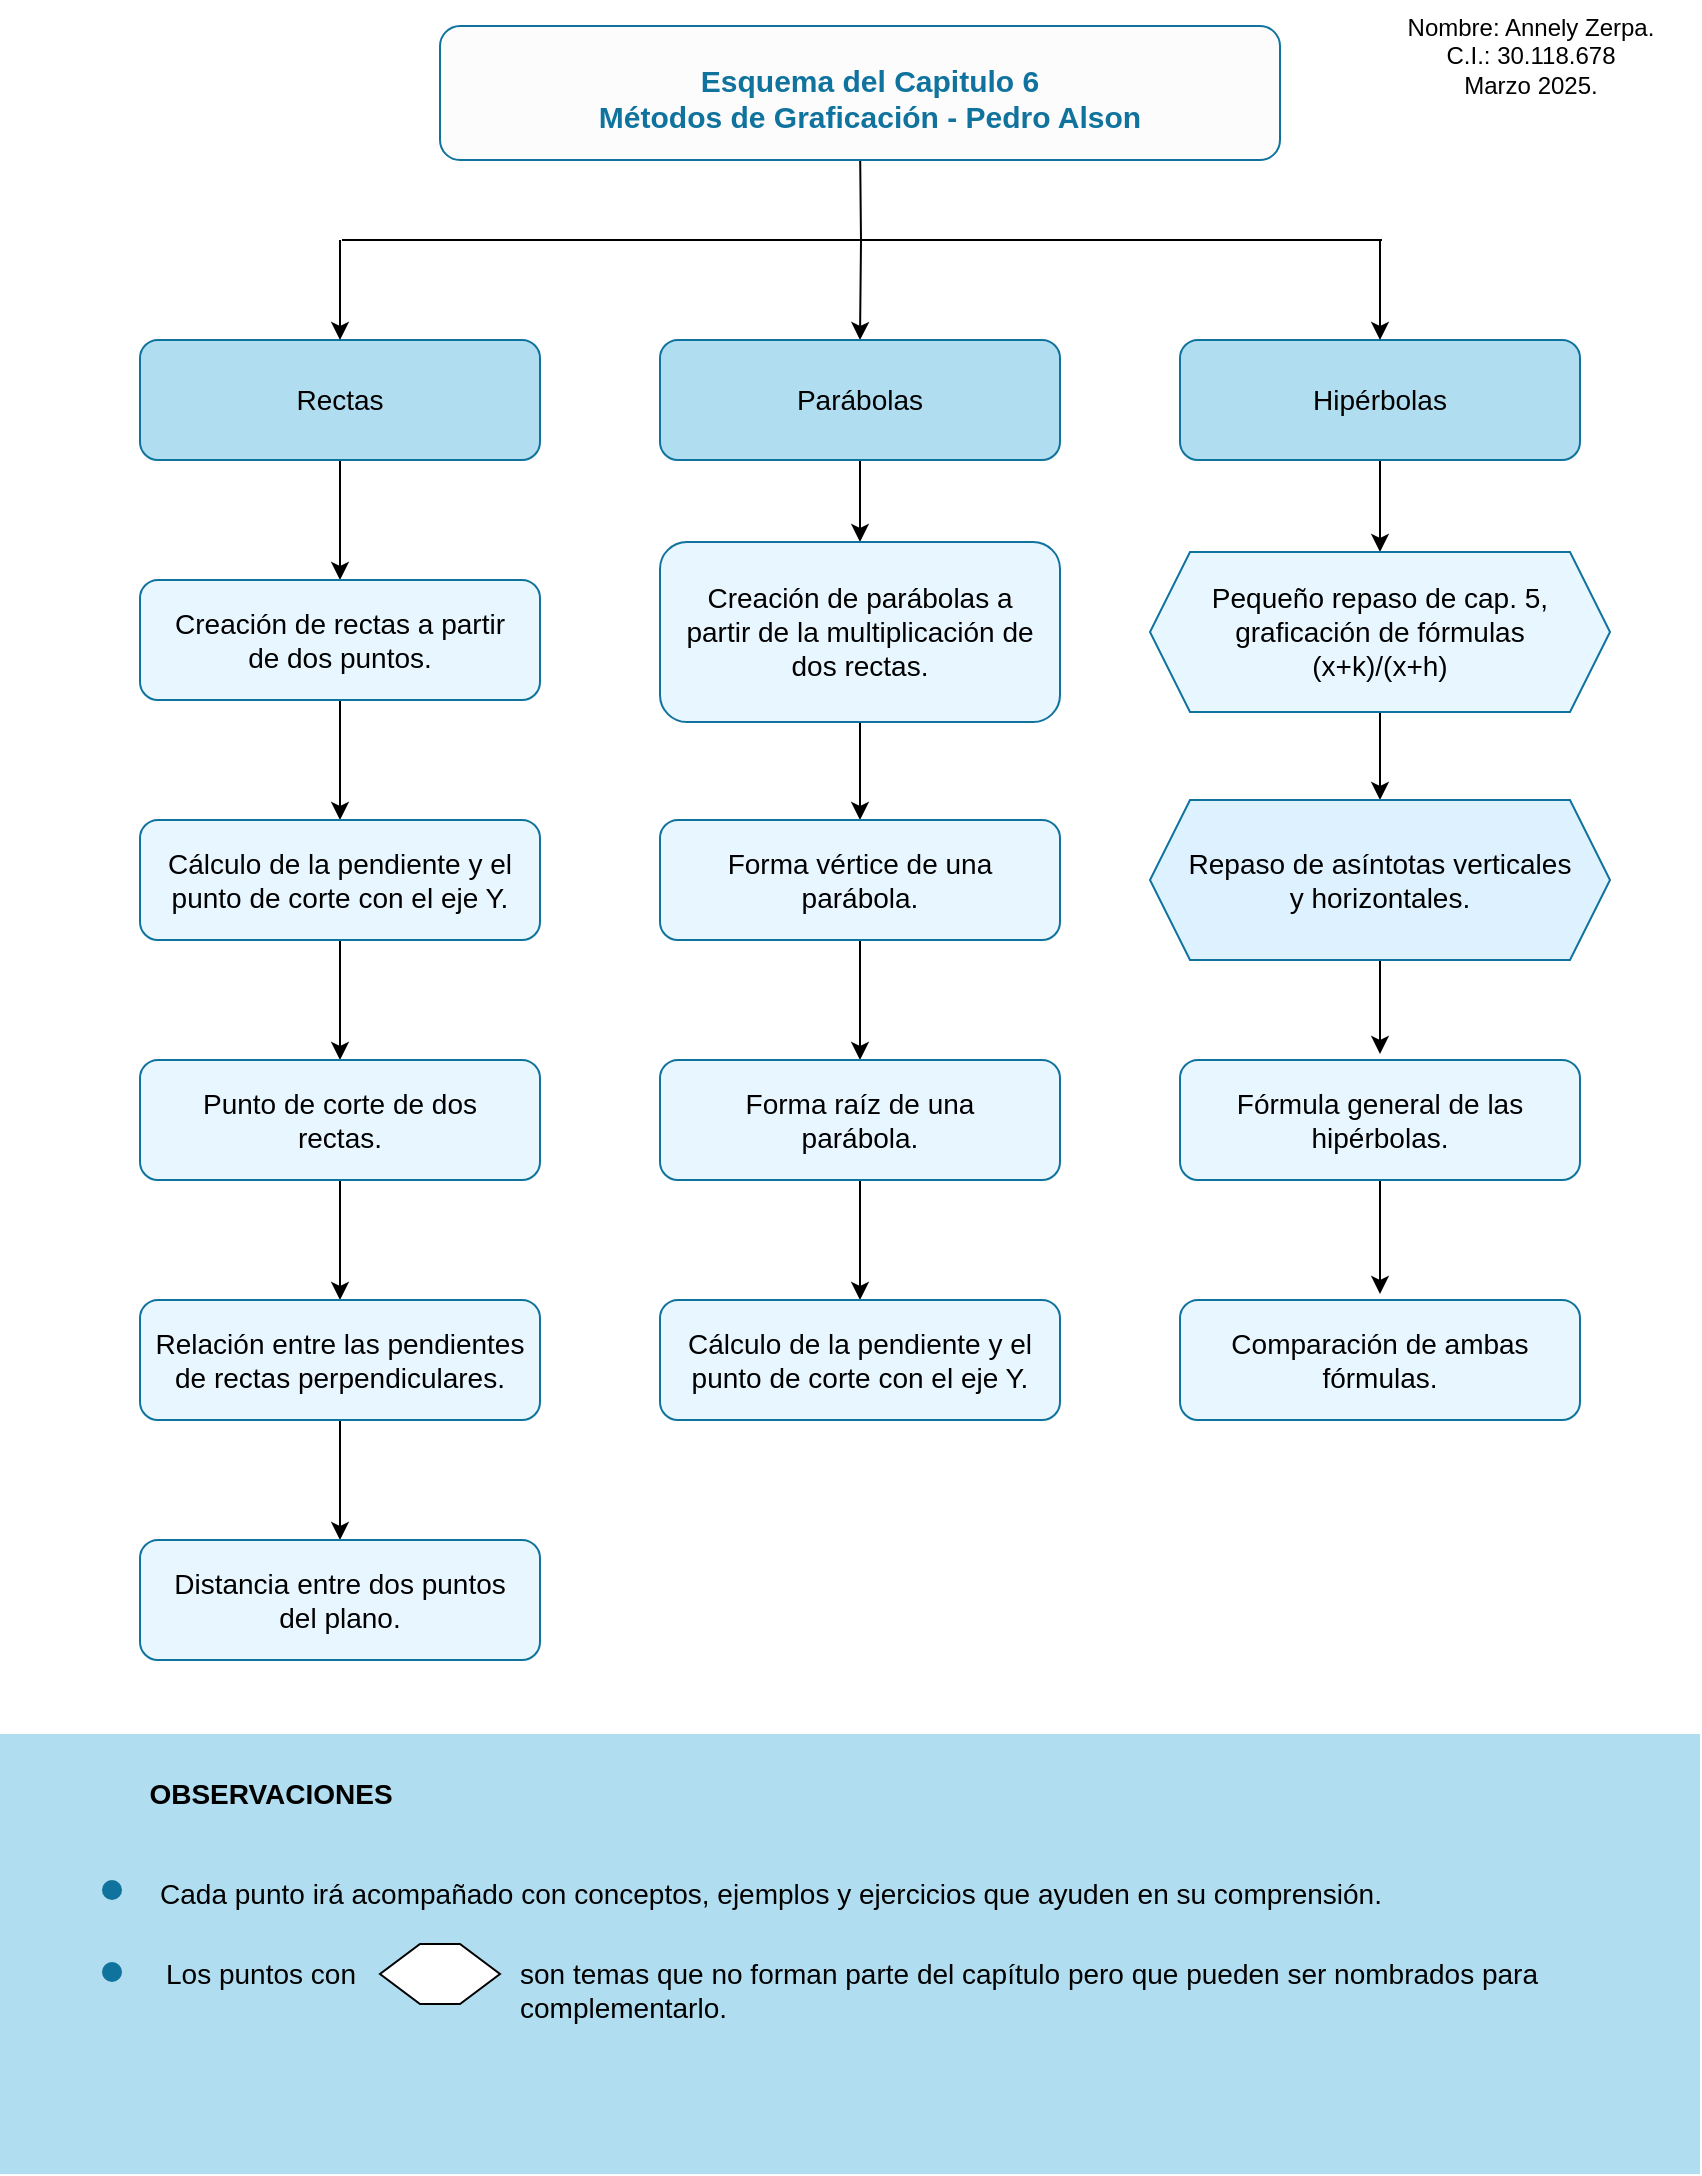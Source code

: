 <mxfile version="26.1.2">
  <diagram name="Page-1" id="hAMPuqgzFCE_s8gu88rw">
    <mxGraphModel dx="1434" dy="749" grid="1" gridSize="10" guides="1" tooltips="1" connect="1" arrows="1" fold="1" page="1" pageScale="1" pageWidth="850" pageHeight="1100" math="0" shadow="0">
      <root>
        <mxCell id="0" />
        <mxCell id="1" parent="0" />
        <mxCell id="e3By6pLeLHiN6s33FFKY-30" style="edgeStyle=orthogonalEdgeStyle;rounded=0;orthogonalLoop=1;jettySize=auto;html=1;exitX=0.5;exitY=1;exitDx=0;exitDy=0;" parent="1" target="e3By6pLeLHiN6s33FFKY-5" edge="1">
          <mxGeometry relative="1" as="geometry">
            <mxPoint x="430" y="83" as="sourcePoint" />
          </mxGeometry>
        </mxCell>
        <mxCell id="e3By6pLeLHiN6s33FFKY-3" value="&lt;div&gt;Nombre: Annely Zerpa.&lt;/div&gt;&lt;div&gt;C.I.: 30.118.678&lt;/div&gt;&lt;div&gt;Marzo 2025.&lt;br&gt;&lt;/div&gt;&lt;div&gt;&lt;br&gt;&lt;/div&gt;" style="text;html=1;align=center;verticalAlign=middle;resizable=0;points=[];autosize=1;strokeColor=none;fillColor=none;" parent="1" vertex="1">
          <mxGeometry x="690" y="13" width="150" height="70" as="geometry" />
        </mxCell>
        <mxCell id="e3By6pLeLHiN6s33FFKY-24" style="edgeStyle=orthogonalEdgeStyle;rounded=0;orthogonalLoop=1;jettySize=auto;html=1;exitX=0.5;exitY=1;exitDx=0;exitDy=0;entryX=0.5;entryY=0;entryDx=0;entryDy=0;" parent="1" source="e3By6pLeLHiN6s33FFKY-4" target="e3By6pLeLHiN6s33FFKY-17" edge="1">
          <mxGeometry relative="1" as="geometry" />
        </mxCell>
        <mxCell id="e3By6pLeLHiN6s33FFKY-4" value="Rectas" style="rounded=1;whiteSpace=wrap;html=1;fontSize=14;fillColor=#b1ddf0;strokeColor=#10739e;" parent="1" vertex="1">
          <mxGeometry x="70" y="183" width="200" height="60" as="geometry" />
        </mxCell>
        <mxCell id="e3By6pLeLHiN6s33FFKY-35" style="edgeStyle=orthogonalEdgeStyle;rounded=0;orthogonalLoop=1;jettySize=auto;html=1;exitX=0.5;exitY=1;exitDx=0;exitDy=0;entryX=0.5;entryY=0;entryDx=0;entryDy=0;" parent="1" source="e3By6pLeLHiN6s33FFKY-5" target="e3By6pLeLHiN6s33FFKY-32" edge="1">
          <mxGeometry relative="1" as="geometry" />
        </mxCell>
        <mxCell id="e3By6pLeLHiN6s33FFKY-5" value="Parábolas" style="rounded=1;whiteSpace=wrap;html=1;fontSize=14;fillColor=#b1ddf0;strokeColor=#10739e;" parent="1" vertex="1">
          <mxGeometry x="330" y="183" width="200" height="60" as="geometry" />
        </mxCell>
        <mxCell id="e3By6pLeLHiN6s33FFKY-44" style="edgeStyle=orthogonalEdgeStyle;rounded=0;orthogonalLoop=1;jettySize=auto;html=1;exitX=0.5;exitY=1;exitDx=0;exitDy=0;entryX=0.5;entryY=0;entryDx=0;entryDy=0;" parent="1" source="e3By6pLeLHiN6s33FFKY-6" target="e3By6pLeLHiN6s33FFKY-43" edge="1">
          <mxGeometry relative="1" as="geometry" />
        </mxCell>
        <mxCell id="e3By6pLeLHiN6s33FFKY-6" value="Hipérbolas" style="rounded=1;whiteSpace=wrap;html=1;fontSize=14;fillColor=#b1ddf0;strokeColor=#10739e;" parent="1" vertex="1">
          <mxGeometry x="590" y="183" width="200" height="60" as="geometry" />
        </mxCell>
        <mxCell id="e3By6pLeLHiN6s33FFKY-8" value="" style="endArrow=none;html=1;rounded=0;" parent="1" edge="1">
          <mxGeometry width="50" height="50" relative="1" as="geometry">
            <mxPoint x="171" y="133" as="sourcePoint" />
            <mxPoint x="700" y="133" as="targetPoint" />
          </mxGeometry>
        </mxCell>
        <mxCell id="e3By6pLeLHiN6s33FFKY-11" value="" style="endArrow=classic;html=1;rounded=0;entryX=0.5;entryY=0;entryDx=0;entryDy=0;" parent="1" target="e3By6pLeLHiN6s33FFKY-4" edge="1">
          <mxGeometry width="50" height="50" relative="1" as="geometry">
            <mxPoint x="170" y="133" as="sourcePoint" />
            <mxPoint x="444" y="303" as="targetPoint" />
          </mxGeometry>
        </mxCell>
        <mxCell id="e3By6pLeLHiN6s33FFKY-12" value="" style="endArrow=classic;html=1;rounded=0;" parent="1" target="e3By6pLeLHiN6s33FFKY-6" edge="1">
          <mxGeometry width="50" height="50" relative="1" as="geometry">
            <mxPoint x="690" y="133" as="sourcePoint" />
            <mxPoint x="449" y="343" as="targetPoint" />
          </mxGeometry>
        </mxCell>
        <mxCell id="e3By6pLeLHiN6s33FFKY-14" value="" style="rounded=0;whiteSpace=wrap;html=1;strokeColor=none;" parent="1" vertex="1">
          <mxGeometry x="691" y="123" width="24" height="20" as="geometry" />
        </mxCell>
        <mxCell id="e3By6pLeLHiN6s33FFKY-25" style="edgeStyle=orthogonalEdgeStyle;rounded=0;orthogonalLoop=1;jettySize=auto;html=1;exitX=0.5;exitY=1;exitDx=0;exitDy=0;entryX=0.5;entryY=0;entryDx=0;entryDy=0;" parent="1" source="e3By6pLeLHiN6s33FFKY-17" target="e3By6pLeLHiN6s33FFKY-18" edge="1">
          <mxGeometry relative="1" as="geometry" />
        </mxCell>
        <mxCell id="e3By6pLeLHiN6s33FFKY-17" value="&lt;div&gt;Creación de rectas a partir&lt;/div&gt;&lt;div&gt;de dos puntos.&lt;/div&gt;" style="rounded=1;whiteSpace=wrap;html=1;fontSize=14;fillColor=#E8F6FF;strokeColor=#10739e;" parent="1" vertex="1">
          <mxGeometry x="70" y="303" width="200" height="60" as="geometry" />
        </mxCell>
        <mxCell id="e3By6pLeLHiN6s33FFKY-26" style="edgeStyle=orthogonalEdgeStyle;rounded=0;orthogonalLoop=1;jettySize=auto;html=1;exitX=0.5;exitY=1;exitDx=0;exitDy=0;entryX=0.5;entryY=0;entryDx=0;entryDy=0;" parent="1" source="e3By6pLeLHiN6s33FFKY-18" target="e3By6pLeLHiN6s33FFKY-19" edge="1">
          <mxGeometry relative="1" as="geometry" />
        </mxCell>
        <mxCell id="e3By6pLeLHiN6s33FFKY-18" value="Cálculo de la pendiente y el punto de corte con el eje Y." style="rounded=1;whiteSpace=wrap;html=1;fontSize=14;container=1;fillColor=#E8F6FF;strokeColor=#10739e;" parent="1" vertex="1">
          <mxGeometry x="70" y="423" width="200" height="60" as="geometry" />
        </mxCell>
        <mxCell id="e3By6pLeLHiN6s33FFKY-27" style="edgeStyle=orthogonalEdgeStyle;rounded=0;orthogonalLoop=1;jettySize=auto;html=1;exitX=0.5;exitY=1;exitDx=0;exitDy=0;entryX=0.5;entryY=0;entryDx=0;entryDy=0;" parent="1" source="e3By6pLeLHiN6s33FFKY-19" target="e3By6pLeLHiN6s33FFKY-21" edge="1">
          <mxGeometry relative="1" as="geometry" />
        </mxCell>
        <mxCell id="e3By6pLeLHiN6s33FFKY-19" value="&lt;div&gt;Punto de corte de dos&lt;/div&gt;&lt;div&gt;rectas.&lt;/div&gt;" style="rounded=1;whiteSpace=wrap;html=1;fontSize=14;fillColor=#E8F6FF;strokeColor=#10739e;" parent="1" vertex="1">
          <mxGeometry x="70" y="543" width="200" height="60" as="geometry" />
        </mxCell>
        <mxCell id="e3By6pLeLHiN6s33FFKY-28" style="edgeStyle=orthogonalEdgeStyle;rounded=0;orthogonalLoop=1;jettySize=auto;html=1;exitX=0.5;exitY=1;exitDx=0;exitDy=0;entryX=0.5;entryY=0;entryDx=0;entryDy=0;" parent="1" source="e3By6pLeLHiN6s33FFKY-21" target="e3By6pLeLHiN6s33FFKY-22" edge="1">
          <mxGeometry relative="1" as="geometry" />
        </mxCell>
        <mxCell id="e3By6pLeLHiN6s33FFKY-21" value="Relación entre las pendientes de rectas perpendiculares." style="rounded=1;whiteSpace=wrap;html=1;fontSize=14;fillColor=#E8F6FF;strokeColor=#10739e;" parent="1" vertex="1">
          <mxGeometry x="70" y="663" width="200" height="60" as="geometry" />
        </mxCell>
        <mxCell id="e3By6pLeLHiN6s33FFKY-22" value="&lt;div&gt;Distancia entre dos puntos&lt;/div&gt;&lt;div&gt;del plano.&lt;br&gt;&lt;/div&gt;" style="rounded=1;whiteSpace=wrap;html=1;fontSize=14;fillColor=#E8F6FF;strokeColor=#10739e;" parent="1" vertex="1">
          <mxGeometry x="70" y="783" width="200" height="60" as="geometry" />
        </mxCell>
        <mxCell id="e3By6pLeLHiN6s33FFKY-36" style="edgeStyle=orthogonalEdgeStyle;rounded=0;orthogonalLoop=1;jettySize=auto;html=1;exitX=0.5;exitY=1;exitDx=0;exitDy=0;entryX=0.5;entryY=0;entryDx=0;entryDy=0;" parent="1" source="e3By6pLeLHiN6s33FFKY-32" target="e3By6pLeLHiN6s33FFKY-33" edge="1">
          <mxGeometry relative="1" as="geometry" />
        </mxCell>
        <mxCell id="e3By6pLeLHiN6s33FFKY-32" value="&lt;div&gt;Creación de parábolas a&lt;/div&gt;&lt;div&gt;partir de la multiplicación de dos rectas.&lt;/div&gt;" style="rounded=1;whiteSpace=wrap;html=1;fontSize=14;fillColor=#E8F6FF;strokeColor=#10739e;" parent="1" vertex="1">
          <mxGeometry x="330" y="284" width="200" height="90" as="geometry" />
        </mxCell>
        <mxCell id="e3By6pLeLHiN6s33FFKY-37" style="edgeStyle=orthogonalEdgeStyle;rounded=0;orthogonalLoop=1;jettySize=auto;html=1;exitX=0.5;exitY=1;exitDx=0;exitDy=0;entryX=0.5;entryY=0;entryDx=0;entryDy=0;" parent="1" source="e3By6pLeLHiN6s33FFKY-33" target="e3By6pLeLHiN6s33FFKY-34" edge="1">
          <mxGeometry relative="1" as="geometry" />
        </mxCell>
        <mxCell id="e3By6pLeLHiN6s33FFKY-33" value="&lt;div&gt;Forma vértice de una&lt;/div&gt;&lt;div&gt;parábola.&lt;br&gt;&lt;/div&gt;" style="rounded=1;whiteSpace=wrap;html=1;fontSize=14;fillColor=#E8F6FF;strokeColor=#10739e;" parent="1" vertex="1">
          <mxGeometry x="330" y="423" width="200" height="60" as="geometry" />
        </mxCell>
        <mxCell id="PSFY4HEu5rj7KTwnaCio-10" style="edgeStyle=orthogonalEdgeStyle;rounded=0;orthogonalLoop=1;jettySize=auto;html=1;exitX=0.5;exitY=1;exitDx=0;exitDy=0;entryX=0.5;entryY=0;entryDx=0;entryDy=0;" parent="1" source="e3By6pLeLHiN6s33FFKY-34" target="e3By6pLeLHiN6s33FFKY-38" edge="1">
          <mxGeometry relative="1" as="geometry" />
        </mxCell>
        <mxCell id="e3By6pLeLHiN6s33FFKY-34" value="&lt;div&gt;Forma raíz de una&lt;/div&gt;&lt;div&gt;parábola.&lt;br&gt;&lt;/div&gt;" style="rounded=1;whiteSpace=wrap;html=1;fontSize=14;fillColor=#E8F6FF;strokeColor=#10739e;" parent="1" vertex="1">
          <mxGeometry x="330" y="543" width="200" height="60" as="geometry" />
        </mxCell>
        <mxCell id="e3By6pLeLHiN6s33FFKY-38" value="Cálculo de la pendiente y el punto de corte con el eje Y." style="rounded=1;whiteSpace=wrap;html=1;fontSize=14;fillColor=#E8F6FF;strokeColor=#10739e;" parent="1" vertex="1">
          <mxGeometry x="330" y="663" width="200" height="60" as="geometry" />
        </mxCell>
        <mxCell id="e3By6pLeLHiN6s33FFKY-49" style="edgeStyle=orthogonalEdgeStyle;rounded=0;orthogonalLoop=1;jettySize=auto;html=1;exitX=0.5;exitY=1;exitDx=0;exitDy=0;" parent="1" source="e3By6pLeLHiN6s33FFKY-43" target="e3By6pLeLHiN6s33FFKY-45" edge="1">
          <mxGeometry relative="1" as="geometry" />
        </mxCell>
        <mxCell id="e3By6pLeLHiN6s33FFKY-43" value="&lt;div&gt;Pequeño repaso de cap. 5,&lt;/div&gt;&lt;div&gt;graficación de fórmulas&lt;/div&gt;&lt;div&gt;(x+k)/(x+h)&lt;br&gt;&lt;/div&gt;" style="shape=hexagon;perimeter=hexagonPerimeter2;whiteSpace=wrap;html=1;fixedSize=1;fontSize=14;fillColor=#E8F6FF;strokeColor=#10739e;" parent="1" vertex="1">
          <mxGeometry x="575" y="289" width="230" height="80" as="geometry" />
        </mxCell>
        <mxCell id="e3By6pLeLHiN6s33FFKY-50" style="edgeStyle=orthogonalEdgeStyle;rounded=0;orthogonalLoop=1;jettySize=auto;html=1;exitX=0.5;exitY=1;exitDx=0;exitDy=0;" parent="1" source="e3By6pLeLHiN6s33FFKY-45" edge="1">
          <mxGeometry relative="1" as="geometry">
            <mxPoint x="690" y="540" as="targetPoint" />
          </mxGeometry>
        </mxCell>
        <mxCell id="e3By6pLeLHiN6s33FFKY-45" value="&lt;div&gt;Repaso de asíntotas verticales&lt;/div&gt;&lt;div&gt;y horizontales.&lt;br&gt;&lt;/div&gt;" style="shape=hexagon;perimeter=hexagonPerimeter2;whiteSpace=wrap;html=1;fixedSize=1;fontSize=14;fillColor=#DDF1FF;strokeColor=#10739e;" parent="1" vertex="1">
          <mxGeometry x="575" y="413" width="230" height="80" as="geometry" />
        </mxCell>
        <mxCell id="e3By6pLeLHiN6s33FFKY-51" style="edgeStyle=orthogonalEdgeStyle;rounded=0;orthogonalLoop=1;jettySize=auto;html=1;exitX=0.5;exitY=1;exitDx=0;exitDy=0;" parent="1" source="e3By6pLeLHiN6s33FFKY-46" edge="1">
          <mxGeometry relative="1" as="geometry">
            <mxPoint x="690" y="660" as="targetPoint" />
          </mxGeometry>
        </mxCell>
        <mxCell id="e3By6pLeLHiN6s33FFKY-46" value="&lt;div&gt;Fórmula general de las&lt;/div&gt;&lt;div&gt;hipérbolas.&lt;br&gt;&lt;/div&gt;" style="rounded=1;whiteSpace=wrap;html=1;fontSize=14;fillColor=#E8F6FF;strokeColor=#10739e;" parent="1" vertex="1">
          <mxGeometry x="590" y="543" width="200" height="60" as="geometry" />
        </mxCell>
        <mxCell id="e3By6pLeLHiN6s33FFKY-47" value="&lt;div&gt;Comparación de ambas&lt;/div&gt;&lt;div&gt;fórmulas.&lt;br&gt;&lt;/div&gt;" style="rounded=1;whiteSpace=wrap;html=1;fontSize=14;fillColor=#E8F6FF;strokeColor=#10739e;" parent="1" vertex="1">
          <mxGeometry x="590" y="663" width="200" height="60" as="geometry" />
        </mxCell>
        <mxCell id="e3By6pLeLHiN6s33FFKY-48" value="" style="rounded=0;whiteSpace=wrap;html=1;strokeColor=none;fillColor=#B1DDF0;" parent="1" vertex="1">
          <mxGeometry y="880" width="850" height="220" as="geometry" />
        </mxCell>
        <mxCell id="e3By6pLeLHiN6s33FFKY-53" value="&lt;font style=&quot;font-size: 14px;&quot;&gt;Cada punto irá acompañado con conceptos, ejemplos y ejercicios que ayuden en su comprensión.&lt;br&gt;&lt;/font&gt;" style="text;html=1;align=center;verticalAlign=middle;resizable=0;points=[];autosize=1;strokeColor=none;fillColor=none;" parent="1" vertex="1">
          <mxGeometry x="70" y="945" width="630" height="30" as="geometry" />
        </mxCell>
        <mxCell id="e3By6pLeLHiN6s33FFKY-54" value="&lt;div&gt;Los puntos con &lt;br&gt;&lt;/div&gt;" style="text;html=1;align=center;verticalAlign=middle;resizable=0;points=[];autosize=1;strokeColor=none;fillColor=none;fontSize=14;" parent="1" vertex="1">
          <mxGeometry x="70" y="985" width="120" height="30" as="geometry" />
        </mxCell>
        <mxCell id="e3By6pLeLHiN6s33FFKY-55" value="&lt;font style=&quot;font-size: 14px;&quot;&gt;OBSERVACIONES&lt;/font&gt;" style="text;html=1;align=center;verticalAlign=middle;resizable=0;points=[];autosize=1;strokeColor=none;fillColor=none;fontStyle=1" parent="1" vertex="1">
          <mxGeometry x="65" y="895" width="140" height="30" as="geometry" />
        </mxCell>
        <mxCell id="PSFY4HEu5rj7KTwnaCio-1" value="" style="shape=hexagon;perimeter=hexagonPerimeter2;whiteSpace=wrap;html=1;fixedSize=1;" parent="1" vertex="1">
          <mxGeometry x="190" y="985" width="60" height="30" as="geometry" />
        </mxCell>
        <mxCell id="PSFY4HEu5rj7KTwnaCio-3" value="&lt;div&gt;&lt;font style=&quot;font-size: 14px;&quot;&gt;son temas que no forman parte del capítulo pero que pueden ser nombrados para complementarlo.&lt;br&gt;&lt;/font&gt;&lt;/div&gt;" style="text;whiteSpace=wrap;html=1;" parent="1" vertex="1">
          <mxGeometry x="258" y="985" width="522" height="50" as="geometry" />
        </mxCell>
        <mxCell id="PSFY4HEu5rj7KTwnaCio-5" value="" style="rounded=1;whiteSpace=wrap;html=1;fontSize=14;fillColor=#FCFCFC;strokeColor=#10739e;" parent="1" vertex="1">
          <mxGeometry x="220" y="26" width="420" height="67" as="geometry" />
        </mxCell>
        <mxCell id="PSFY4HEu5rj7KTwnaCio-4" value="&lt;div align=&quot;center&quot;&gt;&lt;font style=&quot;font-size: 15px;&quot;&gt;&lt;b style=&quot;color: rgb(16, 115, 158);&quot;&gt;&lt;font&gt;Esquema del Capitulo 6&lt;/font&gt;&lt;/b&gt;&lt;/font&gt;&lt;/div&gt;&lt;div align=&quot;center&quot;&gt;&lt;font style=&quot;font-size: 15px;&quot;&gt;&lt;b style=&quot;color: rgb(16, 115, 158);&quot;&gt;&lt;font&gt;Métodos de Graficación - Pedro Alson&lt;br&gt;&lt;/font&gt;&lt;/b&gt;&lt;/font&gt;&lt;/div&gt;&lt;div align=&quot;center&quot;&gt;&lt;font style=&quot;font-size: 15px;&quot;&gt;&lt;span style=&quot;color: rgba(0, 0, 0, 0);&quot;&gt;&lt;b&gt;&lt;font&gt;&lt;br&gt;&lt;/font&gt;&lt;/b&gt;&lt;/span&gt;&lt;/font&gt;&lt;/div&gt;" style="text;whiteSpace=wrap;html=1;align=center;" parent="1" vertex="1">
          <mxGeometry x="290" y="38" width="290" height="50" as="geometry" />
        </mxCell>
        <mxCell id="PSFY4HEu5rj7KTwnaCio-8" value="" style="ellipse;whiteSpace=wrap;html=1;aspect=fixed;fillColor=#10739E;strokeColor=none;" parent="1" vertex="1">
          <mxGeometry x="51" y="953" width="10" height="10" as="geometry" />
        </mxCell>
        <mxCell id="PSFY4HEu5rj7KTwnaCio-9" value="" style="ellipse;whiteSpace=wrap;html=1;aspect=fixed;fillColor=#10739E;strokeColor=none;" parent="1" vertex="1">
          <mxGeometry x="51" y="994" width="10" height="10" as="geometry" />
        </mxCell>
      </root>
    </mxGraphModel>
  </diagram>
</mxfile>
